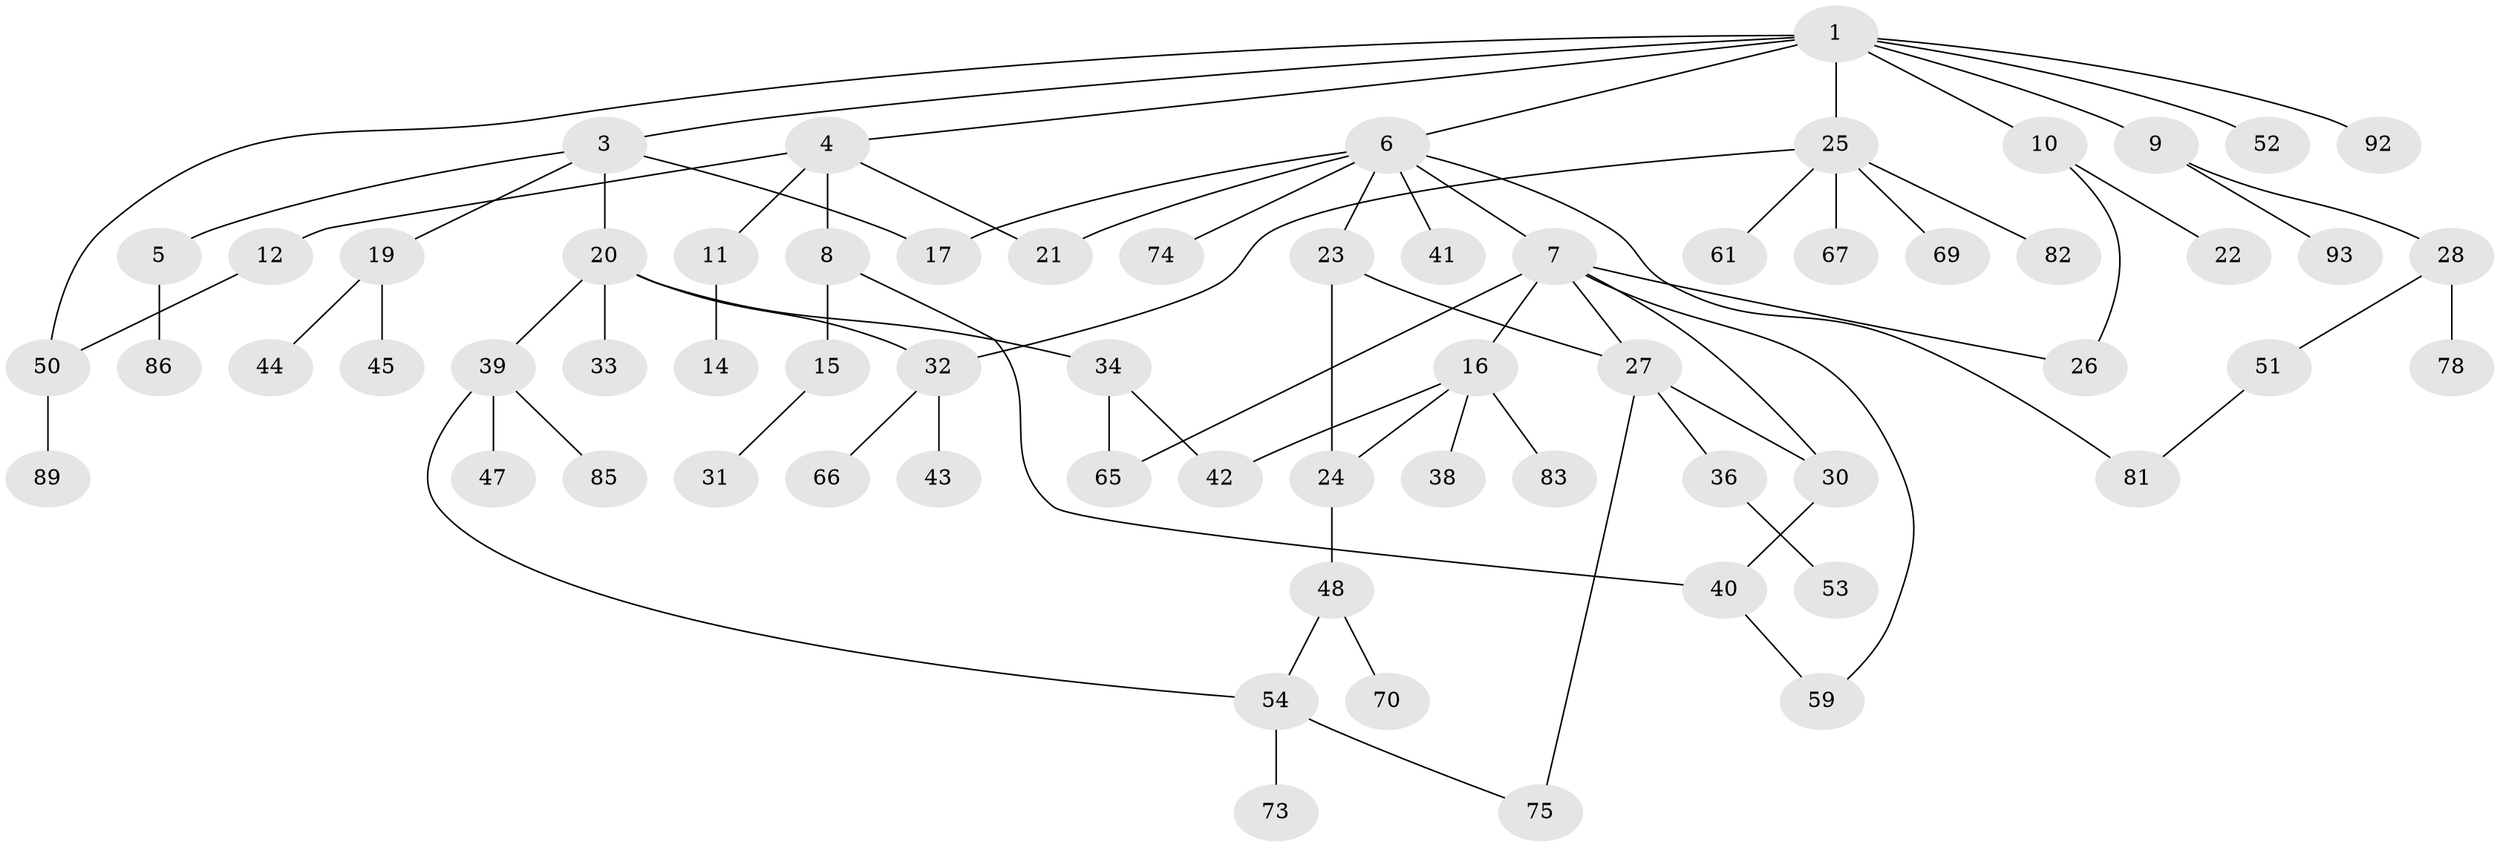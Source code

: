 // Generated by graph-tools (version 1.1) at 2025/51/02/27/25 19:51:37]
// undirected, 65 vertices, 79 edges
graph export_dot {
graph [start="1"]
  node [color=gray90,style=filled];
  1 [super="+2"];
  3 [super="+13"];
  4 [super="+84"];
  5 [super="+62"];
  6 [super="+18"];
  7 [super="+60"];
  8 [super="+71"];
  9 [super="+56"];
  10;
  11;
  12 [super="+35"];
  14;
  15;
  16 [super="+37"];
  17;
  19;
  20 [super="+64"];
  21;
  22;
  23 [super="+87"];
  24 [super="+58"];
  25 [super="+29"];
  26 [super="+57"];
  27 [super="+49"];
  28;
  30 [super="+55"];
  31 [super="+79"];
  32 [super="+63"];
  33;
  34 [super="+46"];
  36 [super="+88"];
  38;
  39 [super="+77"];
  40 [super="+76"];
  41;
  42;
  43;
  44;
  45;
  47;
  48 [super="+80"];
  50;
  51 [super="+68"];
  52;
  53;
  54 [super="+72"];
  59;
  61;
  65;
  66;
  67;
  69;
  70;
  73;
  74;
  75;
  78;
  81 [super="+90"];
  82;
  83;
  85;
  86 [super="+91"];
  89;
  92;
  93;
  1 -- 3;
  1 -- 6;
  1 -- 25;
  1 -- 92;
  1 -- 50;
  1 -- 4;
  1 -- 52;
  1 -- 9;
  1 -- 10;
  3 -- 5;
  3 -- 19;
  3 -- 20;
  3 -- 17;
  4 -- 8;
  4 -- 11;
  4 -- 12;
  4 -- 21;
  5 -- 86;
  6 -- 7;
  6 -- 17;
  6 -- 23;
  6 -- 74;
  6 -- 21;
  6 -- 81;
  6 -- 41;
  7 -- 16;
  7 -- 27;
  7 -- 30;
  7 -- 59;
  7 -- 65;
  7 -- 26;
  8 -- 15;
  8 -- 40;
  9 -- 28;
  9 -- 93;
  10 -- 22;
  10 -- 26;
  11 -- 14;
  12 -- 50;
  15 -- 31;
  16 -- 42;
  16 -- 24;
  16 -- 83;
  16 -- 38;
  19 -- 44;
  19 -- 45;
  20 -- 33;
  20 -- 34;
  20 -- 39;
  20 -- 32;
  23 -- 24;
  23 -- 27;
  24 -- 48;
  25 -- 32;
  25 -- 67;
  25 -- 69;
  25 -- 82;
  25 -- 61;
  27 -- 36;
  27 -- 75;
  27 -- 30;
  28 -- 51;
  28 -- 78;
  30 -- 40;
  32 -- 43;
  32 -- 66;
  34 -- 65;
  34 -- 42;
  36 -- 53;
  39 -- 47;
  39 -- 85;
  39 -- 54;
  40 -- 59;
  48 -- 54;
  48 -- 70;
  50 -- 89;
  51 -- 81;
  54 -- 73;
  54 -- 75;
}
